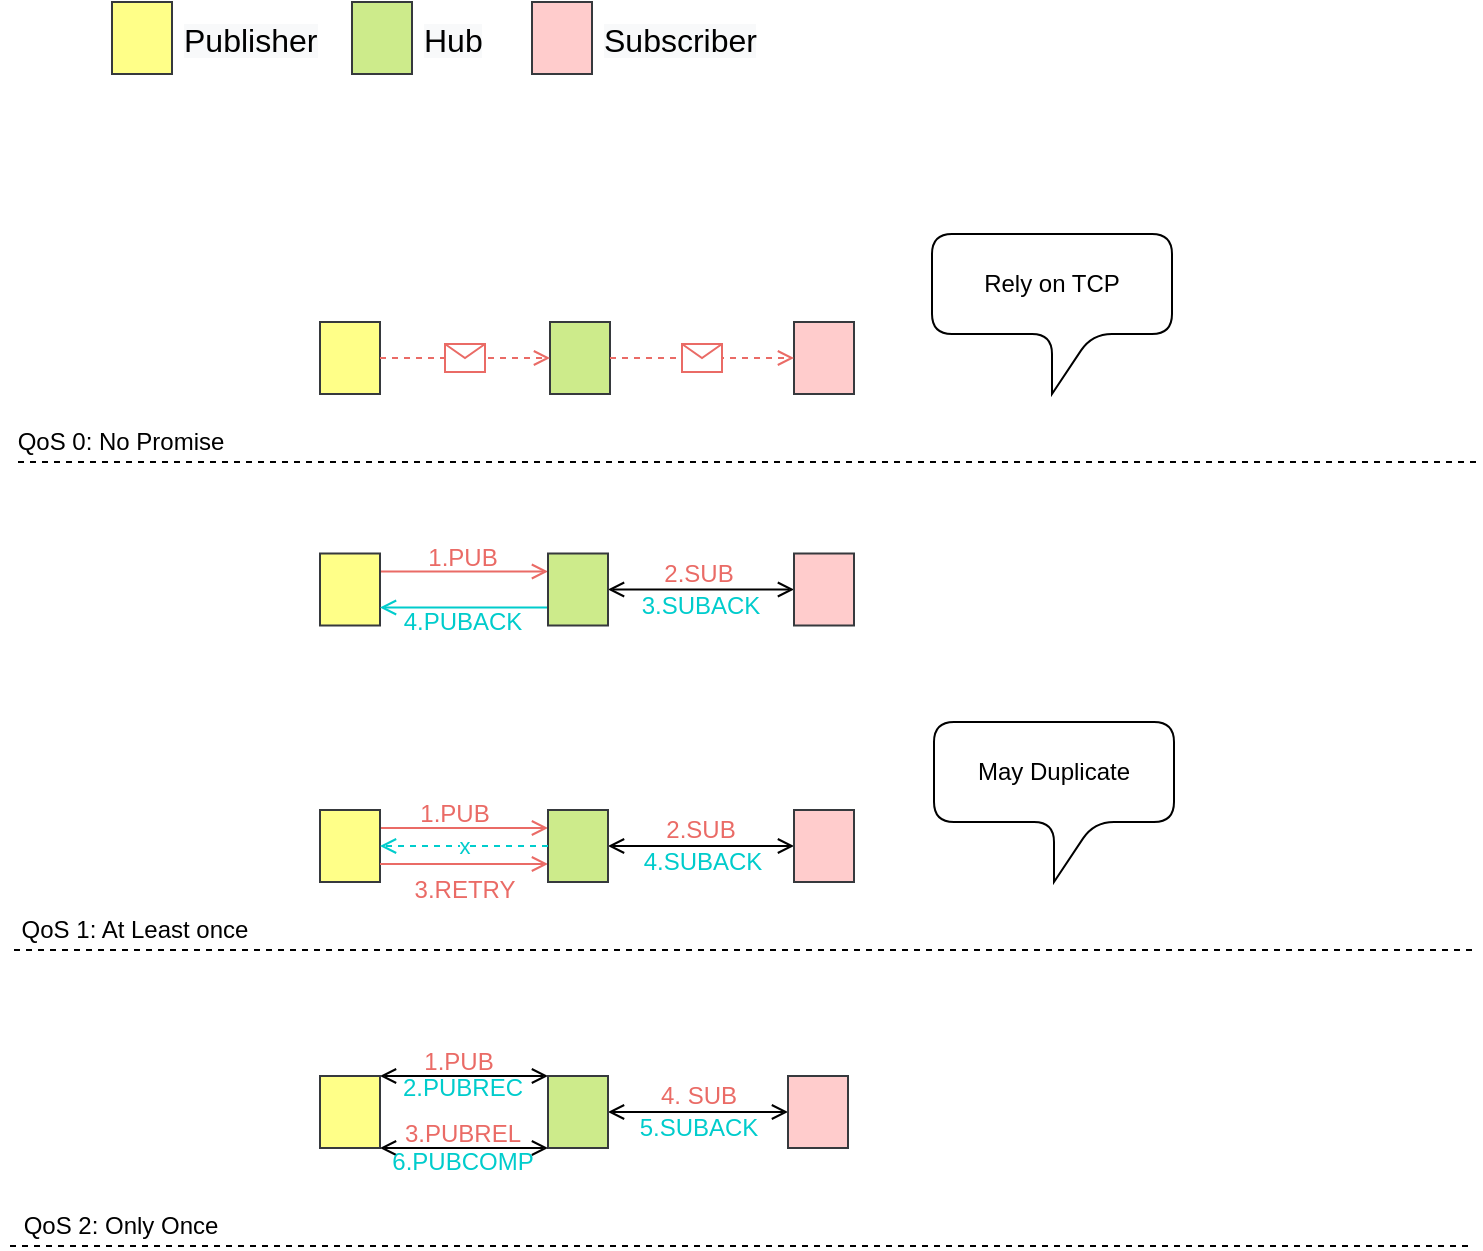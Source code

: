 <mxfile version="14.1.2" type="github">
  <diagram id="d5C1NlIDNqyybXJe1lSA" name="第 1 页">
    <mxGraphModel dx="1354" dy="754" grid="1" gridSize="10" guides="1" tooltips="1" connect="1" arrows="1" fold="1" page="1" pageScale="1" pageWidth="827" pageHeight="1169" math="0" shadow="0">
      <root>
        <mxCell id="0" />
        <mxCell id="1" parent="0" />
        <mxCell id="8tzSQ7U58z_tTc0l7SaX-12" value="" style="endArrow=none;dashed=1;html=1;" edge="1" parent="1">
          <mxGeometry width="50" height="50" relative="1" as="geometry">
            <mxPoint x="53" y="310" as="sourcePoint" />
            <mxPoint x="783" y="310" as="targetPoint" />
          </mxGeometry>
        </mxCell>
        <mxCell id="8tzSQ7U58z_tTc0l7SaX-13" value="QoS 0: No Promise" style="text;html=1;align=center;verticalAlign=middle;resizable=0;points=[];autosize=1;" vertex="1" parent="1">
          <mxGeometry x="44" y="290" width="120" height="20" as="geometry" />
        </mxCell>
        <mxCell id="8tzSQ7U58z_tTc0l7SaX-15" value="" style="endArrow=none;dashed=1;html=1;" edge="1" parent="1">
          <mxGeometry width="50" height="50" relative="1" as="geometry">
            <mxPoint x="51" y="554" as="sourcePoint" />
            <mxPoint x="781" y="554" as="targetPoint" />
          </mxGeometry>
        </mxCell>
        <mxCell id="8tzSQ7U58z_tTc0l7SaX-16" value="QoS 1: At Least once" style="text;html=1;align=center;verticalAlign=middle;resizable=0;points=[];autosize=1;" vertex="1" parent="1">
          <mxGeometry x="46" y="534" width="130" height="20" as="geometry" />
        </mxCell>
        <mxCell id="8tzSQ7U58z_tTc0l7SaX-17" value="" style="endArrow=none;dashed=1;html=1;" edge="1" parent="1">
          <mxGeometry width="50" height="50" relative="1" as="geometry">
            <mxPoint x="49" y="702" as="sourcePoint" />
            <mxPoint x="779" y="702" as="targetPoint" />
          </mxGeometry>
        </mxCell>
        <mxCell id="8tzSQ7U58z_tTc0l7SaX-18" value="QoS 2: Only Once" style="text;html=1;align=center;verticalAlign=middle;resizable=0;points=[];autosize=1;" vertex="1" parent="1">
          <mxGeometry x="49" y="682" width="110" height="20" as="geometry" />
        </mxCell>
        <mxCell id="8tzSQ7U58z_tTc0l7SaX-29" value="4.PUBACK" style="text;html=1;align=center;verticalAlign=middle;resizable=0;points=[];autosize=1;fontColor=#00CCCC;" vertex="1" parent="1">
          <mxGeometry x="240" y="380" width="70" height="20" as="geometry" />
        </mxCell>
        <mxCell id="8tzSQ7U58z_tTc0l7SaX-62" value="Rely on TCP" style="shape=callout;whiteSpace=wrap;html=1;perimeter=calloutPerimeter;rounded=1;shadow=0;sketch=0;" vertex="1" parent="1">
          <mxGeometry x="510" y="196" width="120" height="80" as="geometry" />
        </mxCell>
        <mxCell id="8tzSQ7U58z_tTc0l7SaX-64" value="" style="rounded=0;whiteSpace=wrap;html=1;sketch=0;fontSize=16;fillColor=#ffff88;strokeColor=#36393d;" vertex="1" parent="1">
          <mxGeometry x="100" y="80" width="30" height="36" as="geometry" />
        </mxCell>
        <mxCell id="8tzSQ7U58z_tTc0l7SaX-65" value="&lt;span style=&quot;color: rgb(0, 0, 0); font-family: helvetica; font-size: 16px; font-style: normal; font-weight: 400; letter-spacing: normal; text-align: center; text-indent: 0px; text-transform: none; word-spacing: 0px; background-color: rgb(248, 249, 250); display: inline; float: none;&quot;&gt;Publisher&lt;/span&gt;" style="text;whiteSpace=wrap;html=1;" vertex="1" parent="1">
          <mxGeometry x="134" y="83" width="90" height="30" as="geometry" />
        </mxCell>
        <mxCell id="8tzSQ7U58z_tTc0l7SaX-66" value="" style="rounded=0;whiteSpace=wrap;html=1;sketch=0;fontSize=16;fillColor=#cdeb8b;strokeColor=#36393d;" vertex="1" parent="1">
          <mxGeometry x="220" y="80" width="30" height="36" as="geometry" />
        </mxCell>
        <mxCell id="8tzSQ7U58z_tTc0l7SaX-67" value="&lt;span style=&quot;color: rgb(0 , 0 , 0) ; font-family: &amp;#34;helvetica&amp;#34; ; font-size: 16px ; font-style: normal ; font-weight: 400 ; letter-spacing: normal ; text-align: center ; text-indent: 0px ; text-transform: none ; word-spacing: 0px ; background-color: rgb(248 , 249 , 250) ; display: inline ; float: none&quot;&gt;Hub&lt;/span&gt;" style="text;whiteSpace=wrap;html=1;" vertex="1" parent="1">
          <mxGeometry x="254" y="83" width="90" height="30" as="geometry" />
        </mxCell>
        <mxCell id="8tzSQ7U58z_tTc0l7SaX-68" value="" style="rounded=0;whiteSpace=wrap;html=1;sketch=0;fontSize=16;fillColor=#ffcccc;strokeColor=#36393d;" vertex="1" parent="1">
          <mxGeometry x="310" y="80" width="30" height="36" as="geometry" />
        </mxCell>
        <mxCell id="8tzSQ7U58z_tTc0l7SaX-69" value="&lt;span style=&quot;color: rgb(0 , 0 , 0) ; font-family: &amp;#34;helvetica&amp;#34; ; font-size: 16px ; font-style: normal ; font-weight: 400 ; letter-spacing: normal ; text-align: center ; text-indent: 0px ; text-transform: none ; word-spacing: 0px ; background-color: rgb(248 , 249 , 250) ; display: inline ; float: none&quot;&gt;Subscriber&lt;/span&gt;" style="text;whiteSpace=wrap;html=1;" vertex="1" parent="1">
          <mxGeometry x="344" y="83" width="90" height="30" as="geometry" />
        </mxCell>
        <mxCell id="8tzSQ7U58z_tTc0l7SaX-70" value="" style="rounded=0;whiteSpace=wrap;html=1;sketch=0;fontSize=16;fillColor=#ffff88;strokeColor=#36393d;" vertex="1" parent="1">
          <mxGeometry x="204" y="240" width="30" height="36" as="geometry" />
        </mxCell>
        <mxCell id="8tzSQ7U58z_tTc0l7SaX-71" value="" style="rounded=0;whiteSpace=wrap;html=1;sketch=0;fontSize=16;fillColor=#cdeb8b;strokeColor=#36393d;" vertex="1" parent="1">
          <mxGeometry x="319" y="240" width="30" height="36" as="geometry" />
        </mxCell>
        <mxCell id="8tzSQ7U58z_tTc0l7SaX-72" value="" style="rounded=0;whiteSpace=wrap;html=1;sketch=0;fontSize=16;fillColor=#ffcccc;strokeColor=#36393d;" vertex="1" parent="1">
          <mxGeometry x="441" y="240" width="30" height="36" as="geometry" />
        </mxCell>
        <mxCell id="8tzSQ7U58z_tTc0l7SaX-77" value="May Duplicate" style="shape=callout;whiteSpace=wrap;html=1;perimeter=calloutPerimeter;rounded=1;shadow=0;sketch=0;" vertex="1" parent="1">
          <mxGeometry x="511" y="440" width="120" height="80" as="geometry" />
        </mxCell>
        <mxCell id="8tzSQ7U58z_tTc0l7SaX-81" style="edgeStyle=orthogonalEdgeStyle;rounded=0;orthogonalLoop=1;jettySize=auto;html=1;exitX=1;exitY=0.25;exitDx=0;exitDy=0;entryX=0;entryY=0.25;entryDx=0;entryDy=0;shadow=0;endArrow=open;endFill=0;fillColor=#ffcccc;strokeColor=#EA6B66;" edge="1" parent="1" source="8tzSQ7U58z_tTc0l7SaX-78" target="8tzSQ7U58z_tTc0l7SaX-79">
          <mxGeometry relative="1" as="geometry" />
        </mxCell>
        <mxCell id="8tzSQ7U58z_tTc0l7SaX-78" value="" style="rounded=0;whiteSpace=wrap;html=1;sketch=0;fontSize=16;fillColor=#ffff88;strokeColor=#36393d;" vertex="1" parent="1">
          <mxGeometry x="204" y="355.75" width="30" height="36" as="geometry" />
        </mxCell>
        <mxCell id="8tzSQ7U58z_tTc0l7SaX-82" style="edgeStyle=orthogonalEdgeStyle;rounded=0;orthogonalLoop=1;jettySize=auto;html=1;exitX=0;exitY=0.75;exitDx=0;exitDy=0;entryX=1;entryY=0.75;entryDx=0;entryDy=0;shadow=0;endArrow=open;endFill=0;gradientColor=none;strokeColor=#00CCCC;" edge="1" parent="1" source="8tzSQ7U58z_tTc0l7SaX-79" target="8tzSQ7U58z_tTc0l7SaX-78">
          <mxGeometry relative="1" as="geometry" />
        </mxCell>
        <mxCell id="8tzSQ7U58z_tTc0l7SaX-83" style="edgeStyle=orthogonalEdgeStyle;rounded=0;orthogonalLoop=1;jettySize=auto;html=1;exitX=1;exitY=0.5;exitDx=0;exitDy=0;shadow=0;endArrow=open;endFill=0;gradientColor=none;startArrow=open;startFill=0;" edge="1" parent="1" source="8tzSQ7U58z_tTc0l7SaX-79" target="8tzSQ7U58z_tTc0l7SaX-80">
          <mxGeometry relative="1" as="geometry" />
        </mxCell>
        <mxCell id="8tzSQ7U58z_tTc0l7SaX-79" value="" style="rounded=0;whiteSpace=wrap;html=1;sketch=0;fontSize=16;fillColor=#cdeb8b;strokeColor=#36393d;" vertex="1" parent="1">
          <mxGeometry x="318" y="355.75" width="30" height="36" as="geometry" />
        </mxCell>
        <mxCell id="8tzSQ7U58z_tTc0l7SaX-80" value="" style="rounded=0;whiteSpace=wrap;html=1;sketch=0;fontSize=16;fillColor=#ffcccc;strokeColor=#36393d;" vertex="1" parent="1">
          <mxGeometry x="441" y="355.75" width="30" height="36" as="geometry" />
        </mxCell>
        <mxCell id="8tzSQ7U58z_tTc0l7SaX-87" style="edgeStyle=orthogonalEdgeStyle;rounded=0;orthogonalLoop=1;jettySize=auto;html=1;exitX=1;exitY=0.25;exitDx=0;exitDy=0;entryX=0;entryY=0.25;entryDx=0;entryDy=0;shadow=0;endArrow=open;endFill=0;gradientColor=none;strokeColor=#EA6B66;" edge="1" parent="1" source="8tzSQ7U58z_tTc0l7SaX-88" target="8tzSQ7U58z_tTc0l7SaX-91">
          <mxGeometry relative="1" as="geometry" />
        </mxCell>
        <mxCell id="8tzSQ7U58z_tTc0l7SaX-88" value="" style="rounded=0;whiteSpace=wrap;html=1;sketch=0;fontSize=16;fillColor=#ffff88;strokeColor=#36393d;" vertex="1" parent="1">
          <mxGeometry x="204" y="484" width="30" height="36" as="geometry" />
        </mxCell>
        <mxCell id="8tzSQ7U58z_tTc0l7SaX-89" style="edgeStyle=orthogonalEdgeStyle;rounded=0;orthogonalLoop=1;jettySize=auto;html=1;exitX=1;exitY=0.75;exitDx=0;exitDy=0;shadow=0;endArrow=open;endFill=0;gradientColor=none;entryX=0;entryY=0.75;entryDx=0;entryDy=0;strokeColor=#EA6B66;" edge="1" parent="1" source="8tzSQ7U58z_tTc0l7SaX-88" target="8tzSQ7U58z_tTc0l7SaX-91">
          <mxGeometry relative="1" as="geometry">
            <mxPoint x="385" y="554" as="targetPoint" />
          </mxGeometry>
        </mxCell>
        <mxCell id="8tzSQ7U58z_tTc0l7SaX-90" style="edgeStyle=orthogonalEdgeStyle;rounded=0;orthogonalLoop=1;jettySize=auto;html=1;exitX=1;exitY=0.5;exitDx=0;exitDy=0;shadow=0;endArrow=open;endFill=0;gradientColor=none;startArrow=open;startFill=0;" edge="1" parent="1" source="8tzSQ7U58z_tTc0l7SaX-91" target="8tzSQ7U58z_tTc0l7SaX-92">
          <mxGeometry relative="1" as="geometry" />
        </mxCell>
        <mxCell id="8tzSQ7U58z_tTc0l7SaX-91" value="" style="rounded=0;whiteSpace=wrap;html=1;sketch=0;fontSize=16;fillColor=#cdeb8b;strokeColor=#36393d;" vertex="1" parent="1">
          <mxGeometry x="318" y="484" width="30" height="36" as="geometry" />
        </mxCell>
        <mxCell id="8tzSQ7U58z_tTc0l7SaX-92" value="" style="rounded=0;whiteSpace=wrap;html=1;sketch=0;fontSize=16;fillColor=#ffcccc;strokeColor=#36393d;" vertex="1" parent="1">
          <mxGeometry x="441" y="484" width="30" height="36" as="geometry" />
        </mxCell>
        <mxCell id="8tzSQ7U58z_tTc0l7SaX-93" value="&lt;font color=&quot;#00cccc&quot;&gt;x&lt;/font&gt;" style="edgeStyle=orthogonalEdgeStyle;rounded=0;orthogonalLoop=1;jettySize=auto;html=1;exitX=0;exitY=0.5;exitDx=0;exitDy=0;entryX=1;entryY=0.5;entryDx=0;entryDy=0;shadow=0;gradientColor=none;endArrow=open;endFill=0;dashed=1;strokeColor=#00CCCC;" edge="1" parent="1" source="8tzSQ7U58z_tTc0l7SaX-91" target="8tzSQ7U58z_tTc0l7SaX-88">
          <mxGeometry relative="1" as="geometry">
            <mxPoint x="245" y="252" as="sourcePoint" />
            <mxPoint x="330" y="252" as="targetPoint" />
          </mxGeometry>
        </mxCell>
        <mxCell id="8tzSQ7U58z_tTc0l7SaX-99" style="edgeStyle=orthogonalEdgeStyle;rounded=0;orthogonalLoop=1;jettySize=auto;html=1;exitX=1;exitY=0;exitDx=0;exitDy=0;entryX=0;entryY=0;entryDx=0;entryDy=0;shadow=0;endArrow=open;endFill=0;gradientColor=none;startArrow=open;startFill=0;" edge="1" parent="1" source="8tzSQ7U58z_tTc0l7SaX-100" target="8tzSQ7U58z_tTc0l7SaX-103">
          <mxGeometry relative="1" as="geometry">
            <Array as="points">
              <mxPoint x="280" y="617" />
              <mxPoint x="280" y="617" />
            </Array>
          </mxGeometry>
        </mxCell>
        <mxCell id="8tzSQ7U58z_tTc0l7SaX-100" value="" style="rounded=0;whiteSpace=wrap;html=1;sketch=0;fontSize=16;fillColor=#ffff88;strokeColor=#36393d;" vertex="1" parent="1">
          <mxGeometry x="204" y="617" width="30" height="36" as="geometry" />
        </mxCell>
        <mxCell id="8tzSQ7U58z_tTc0l7SaX-109" style="edgeStyle=orthogonalEdgeStyle;rounded=0;orthogonalLoop=1;jettySize=auto;html=1;exitX=1;exitY=0.5;exitDx=0;exitDy=0;entryX=0;entryY=0.5;entryDx=0;entryDy=0;shadow=0;endArrow=open;endFill=0;gradientColor=none;startArrow=open;startFill=0;" edge="1" parent="1" source="8tzSQ7U58z_tTc0l7SaX-103" target="8tzSQ7U58z_tTc0l7SaX-104">
          <mxGeometry relative="1" as="geometry" />
        </mxCell>
        <mxCell id="8tzSQ7U58z_tTc0l7SaX-103" value="" style="rounded=0;whiteSpace=wrap;html=1;sketch=0;fontSize=16;fillColor=#cdeb8b;strokeColor=#36393d;" vertex="1" parent="1">
          <mxGeometry x="318" y="617" width="30" height="36" as="geometry" />
        </mxCell>
        <mxCell id="8tzSQ7U58z_tTc0l7SaX-104" value="" style="rounded=0;whiteSpace=wrap;html=1;sketch=0;fontSize=16;fillColor=#ffcccc;strokeColor=#36393d;" vertex="1" parent="1">
          <mxGeometry x="438" y="617" width="30" height="36" as="geometry" />
        </mxCell>
        <mxCell id="8tzSQ7U58z_tTc0l7SaX-105" style="edgeStyle=orthogonalEdgeStyle;rounded=0;orthogonalLoop=1;jettySize=auto;html=1;exitX=0;exitY=1;exitDx=0;exitDy=0;entryX=1;entryY=1;entryDx=0;entryDy=0;shadow=0;gradientColor=none;endArrow=open;endFill=0;startArrow=open;startFill=0;" edge="1" parent="1" source="8tzSQ7U58z_tTc0l7SaX-103" target="8tzSQ7U58z_tTc0l7SaX-100">
          <mxGeometry relative="1" as="geometry">
            <mxPoint x="245" y="385" as="sourcePoint" />
            <mxPoint x="330" y="385" as="targetPoint" />
            <Array as="points">
              <mxPoint x="270" y="653" />
              <mxPoint x="270" y="653" />
            </Array>
          </mxGeometry>
        </mxCell>
        <mxCell id="8tzSQ7U58z_tTc0l7SaX-110" value="1.PUB" style="text;html=1;align=center;verticalAlign=middle;resizable=0;points=[];autosize=1;fontColor=#EA6B66;" vertex="1" parent="1">
          <mxGeometry x="248" y="600" width="50" height="20" as="geometry" />
        </mxCell>
        <mxCell id="8tzSQ7U58z_tTc0l7SaX-111" value="2.PUBREC" style="text;html=1;align=center;verticalAlign=middle;resizable=0;points=[];autosize=1;fontColor=#00CCCC;" vertex="1" parent="1">
          <mxGeometry x="235" y="613" width="80" height="20" as="geometry" />
        </mxCell>
        <mxCell id="8tzSQ7U58z_tTc0l7SaX-113" value="3.PUBREL" style="text;html=1;align=center;verticalAlign=middle;resizable=0;points=[];autosize=1;fontColor=#EA6B66;" vertex="1" parent="1">
          <mxGeometry x="240" y="636" width="70" height="20" as="geometry" />
        </mxCell>
        <mxCell id="8tzSQ7U58z_tTc0l7SaX-114" value="6.PUBCOMP" style="text;html=1;align=center;verticalAlign=middle;resizable=0;points=[];autosize=1;fontColor=#00CCCC;" vertex="1" parent="1">
          <mxGeometry x="230" y="650" width="90" height="20" as="geometry" />
        </mxCell>
        <mxCell id="8tzSQ7U58z_tTc0l7SaX-115" value="5.SUBACK" style="text;html=1;align=center;verticalAlign=middle;resizable=0;points=[];autosize=1;fontColor=#00CCCC;" vertex="1" parent="1">
          <mxGeometry x="358" y="633" width="70" height="20" as="geometry" />
        </mxCell>
        <mxCell id="8tzSQ7U58z_tTc0l7SaX-116" value="4. SUB" style="text;html=1;align=center;verticalAlign=middle;resizable=0;points=[];autosize=1;fontColor=#EA6B66;" vertex="1" parent="1">
          <mxGeometry x="368" y="617" width="50" height="20" as="geometry" />
        </mxCell>
        <mxCell id="8tzSQ7U58z_tTc0l7SaX-117" value="2.SUB" style="text;html=1;align=center;verticalAlign=middle;resizable=0;points=[];autosize=1;fontColor=#EA6B66;" vertex="1" parent="1">
          <mxGeometry x="368" y="355.75" width="50" height="20" as="geometry" />
        </mxCell>
        <mxCell id="8tzSQ7U58z_tTc0l7SaX-118" value="3.SUBACK" style="text;html=1;align=center;verticalAlign=middle;resizable=0;points=[];autosize=1;fontColor=#00CCCC;" vertex="1" parent="1">
          <mxGeometry x="358.5" y="371.75" width="70" height="20" as="geometry" />
        </mxCell>
        <mxCell id="8tzSQ7U58z_tTc0l7SaX-119" value="2.SUB" style="text;html=1;align=center;verticalAlign=middle;resizable=0;points=[];autosize=1;fontColor=#EA6B66;" vertex="1" parent="1">
          <mxGeometry x="369" y="484" width="50" height="20" as="geometry" />
        </mxCell>
        <mxCell id="8tzSQ7U58z_tTc0l7SaX-120" value="4.SUBACK" style="text;html=1;align=center;verticalAlign=middle;resizable=0;points=[];autosize=1;fontColor=#00CCCC;" vertex="1" parent="1">
          <mxGeometry x="359.5" y="500" width="70" height="20" as="geometry" />
        </mxCell>
        <mxCell id="8tzSQ7U58z_tTc0l7SaX-121" value="1.PUB" style="text;html=1;align=center;verticalAlign=middle;resizable=0;points=[];autosize=1;fontColor=#EA6B66;" vertex="1" parent="1">
          <mxGeometry x="250" y="348" width="50" height="20" as="geometry" />
        </mxCell>
        <mxCell id="8tzSQ7U58z_tTc0l7SaX-122" value="1.PUB" style="text;html=1;align=center;verticalAlign=middle;resizable=0;points=[];autosize=1;fontColor=#EA6B66;" vertex="1" parent="1">
          <mxGeometry x="246" y="476" width="50" height="20" as="geometry" />
        </mxCell>
        <mxCell id="8tzSQ7U58z_tTc0l7SaX-123" value="3.RETRY" style="text;html=1;align=center;verticalAlign=middle;resizable=0;points=[];autosize=1;fontColor=#EA6B66;" vertex="1" parent="1">
          <mxGeometry x="241" y="514" width="70" height="20" as="geometry" />
        </mxCell>
        <mxCell id="8tzSQ7U58z_tTc0l7SaX-124" value="" style="endArrow=open;html=1;shadow=0;strokeColor=#EA6B66;gradientColor=none;fontColor=#EA6B66;exitX=1;exitY=0.5;exitDx=0;exitDy=0;entryX=0;entryY=0.5;entryDx=0;entryDy=0;endFill=0;dashed=1;" edge="1" parent="1" source="8tzSQ7U58z_tTc0l7SaX-70" target="8tzSQ7U58z_tTc0l7SaX-71">
          <mxGeometry relative="1" as="geometry">
            <mxPoint x="243" y="257.58" as="sourcePoint" />
            <mxPoint x="310" y="258" as="targetPoint" />
          </mxGeometry>
        </mxCell>
        <mxCell id="8tzSQ7U58z_tTc0l7SaX-125" value="" style="shape=message;html=1;outlineConnect=0;strokeColor=#EA6B66;" vertex="1" parent="8tzSQ7U58z_tTc0l7SaX-124">
          <mxGeometry width="20" height="14" relative="1" as="geometry">
            <mxPoint x="-10" y="-7" as="offset" />
          </mxGeometry>
        </mxCell>
        <mxCell id="8tzSQ7U58z_tTc0l7SaX-126" value="" style="endArrow=open;html=1;shadow=0;strokeColor=#EA6B66;gradientColor=none;fontColor=#EA6B66;entryX=0;entryY=0.5;entryDx=0;entryDy=0;endFill=0;dashed=1;" edge="1" parent="1" source="8tzSQ7U58z_tTc0l7SaX-71" target="8tzSQ7U58z_tTc0l7SaX-72">
          <mxGeometry relative="1" as="geometry">
            <mxPoint x="350" y="258" as="sourcePoint" />
            <mxPoint x="438" y="257.58" as="targetPoint" />
          </mxGeometry>
        </mxCell>
        <mxCell id="8tzSQ7U58z_tTc0l7SaX-127" value="" style="shape=message;html=1;outlineConnect=0;strokeColor=#EA6B66;" vertex="1" parent="8tzSQ7U58z_tTc0l7SaX-126">
          <mxGeometry width="20" height="14" relative="1" as="geometry">
            <mxPoint x="-10" y="-7" as="offset" />
          </mxGeometry>
        </mxCell>
      </root>
    </mxGraphModel>
  </diagram>
</mxfile>
